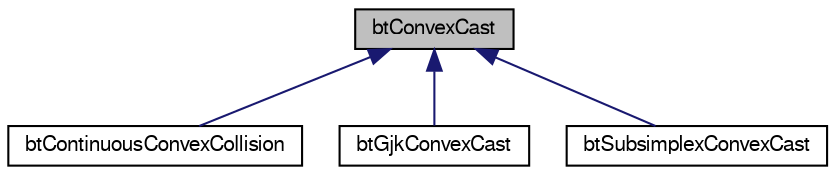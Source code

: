 digraph G
{
  bgcolor="transparent";
  edge [fontname="FreeSans",fontsize=10,labelfontname="FreeSans",labelfontsize=10];
  node [fontname="FreeSans",fontsize=10,shape=record];
  Node1 [label="btConvexCast",height=0.2,width=0.4,color="black", fillcolor="grey75", style="filled" fontcolor="black"];
  Node1 -> Node2 [dir=back,color="midnightblue",fontsize=10,style="solid"];
  Node2 [label="btContinuousConvexCollision",height=0.2,width=0.4,color="black",URL="$classbt_continuous_convex_collision.html"];
  Node1 -> Node3 [dir=back,color="midnightblue",fontsize=10,style="solid"];
  Node3 [label="btGjkConvexCast",height=0.2,width=0.4,color="black",URL="$classbt_gjk_convex_cast.html",tooltip="GjkConvexCast performs a raycast on a convex object using support mapping."];
  Node1 -> Node4 [dir=back,color="midnightblue",fontsize=10,style="solid"];
  Node4 [label="btSubsimplexConvexCast",height=0.2,width=0.4,color="black",URL="$classbt_subsimplex_convex_cast.html"];
}
